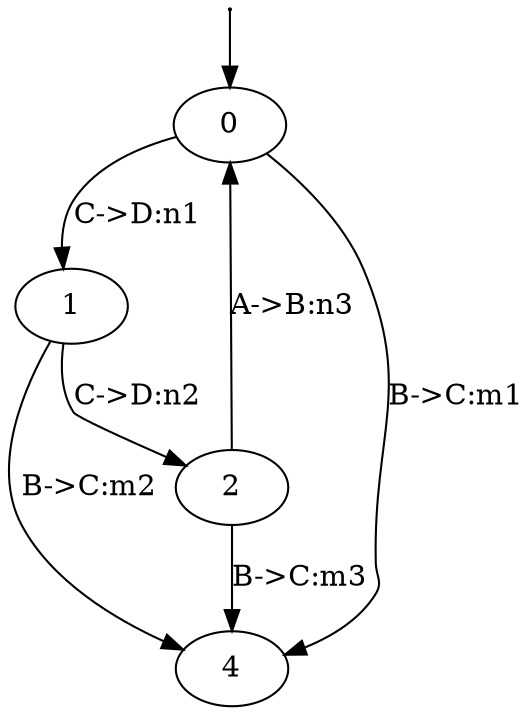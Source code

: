 digraph loop {
    s0 [label="" height=0 width=0]
    s0 -> 0
    0 -> 1 [label="C->D:n1"]
    1 -> 2 [label="C->D:n2"]
    2 -> 0 [label="A->B:n3"]
    0 -> 4 [label="B->C:m1"]
    1 -> 4 [label="B->C:m2"]
    2 -> 4 [label="B->C:m3"]
}
